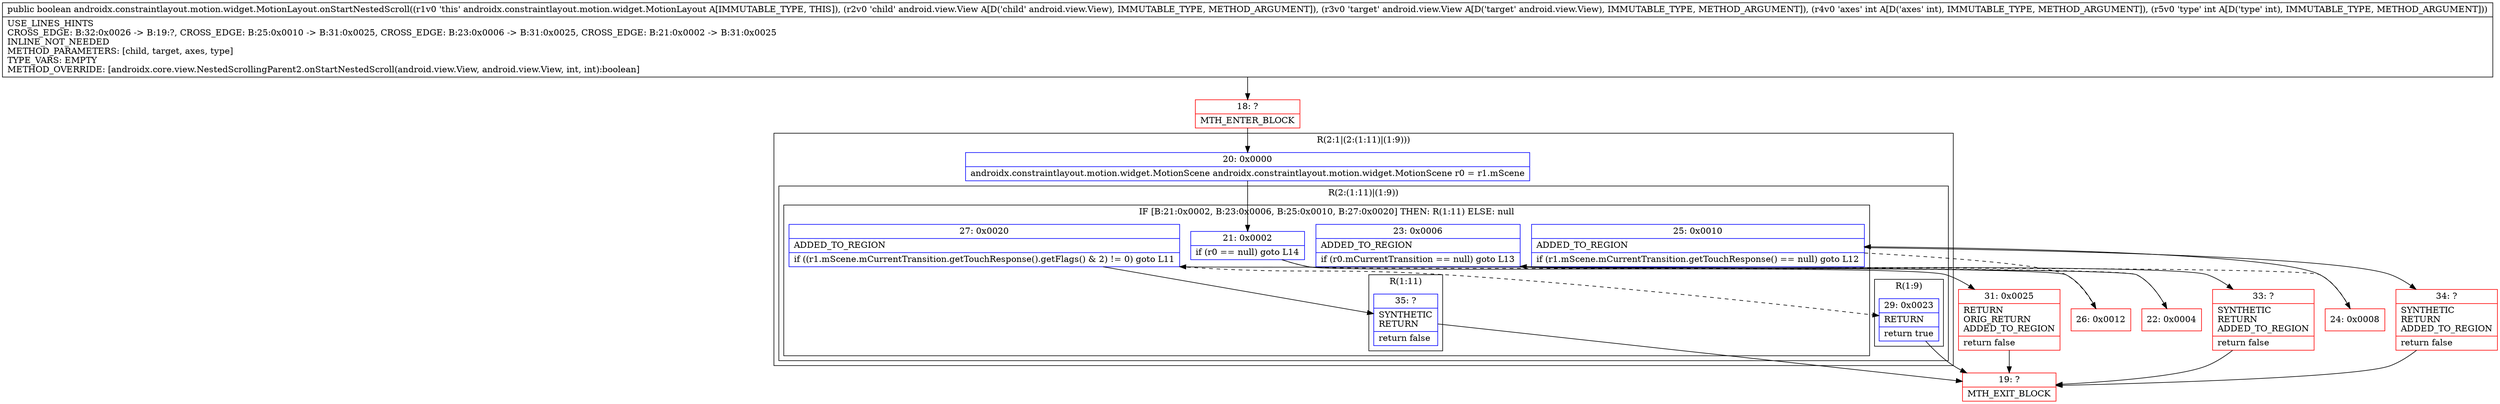 digraph "CFG forandroidx.constraintlayout.motion.widget.MotionLayout.onStartNestedScroll(Landroid\/view\/View;Landroid\/view\/View;II)Z" {
subgraph cluster_Region_714150116 {
label = "R(2:1|(2:(1:11)|(1:9)))";
node [shape=record,color=blue];
Node_20 [shape=record,label="{20\:\ 0x0000|androidx.constraintlayout.motion.widget.MotionScene androidx.constraintlayout.motion.widget.MotionScene r0 = r1.mScene\l}"];
subgraph cluster_Region_579745750 {
label = "R(2:(1:11)|(1:9))";
node [shape=record,color=blue];
subgraph cluster_IfRegion_642050531 {
label = "IF [B:21:0x0002, B:23:0x0006, B:25:0x0010, B:27:0x0020] THEN: R(1:11) ELSE: null";
node [shape=record,color=blue];
Node_21 [shape=record,label="{21\:\ 0x0002|if (r0 == null) goto L14\l}"];
Node_23 [shape=record,label="{23\:\ 0x0006|ADDED_TO_REGION\l|if (r0.mCurrentTransition == null) goto L13\l}"];
Node_25 [shape=record,label="{25\:\ 0x0010|ADDED_TO_REGION\l|if (r1.mScene.mCurrentTransition.getTouchResponse() == null) goto L12\l}"];
Node_27 [shape=record,label="{27\:\ 0x0020|ADDED_TO_REGION\l|if ((r1.mScene.mCurrentTransition.getTouchResponse().getFlags() & 2) != 0) goto L11\l}"];
subgraph cluster_Region_752893739 {
label = "R(1:11)";
node [shape=record,color=blue];
Node_35 [shape=record,label="{35\:\ ?|SYNTHETIC\lRETURN\l|return false\l}"];
}
}
subgraph cluster_Region_1106675824 {
label = "R(1:9)";
node [shape=record,color=blue];
Node_29 [shape=record,label="{29\:\ 0x0023|RETURN\l|return true\l}"];
}
}
}
Node_18 [shape=record,color=red,label="{18\:\ ?|MTH_ENTER_BLOCK\l}"];
Node_22 [shape=record,color=red,label="{22\:\ 0x0004}"];
Node_24 [shape=record,color=red,label="{24\:\ 0x0008}"];
Node_26 [shape=record,color=red,label="{26\:\ 0x0012}"];
Node_19 [shape=record,color=red,label="{19\:\ ?|MTH_EXIT_BLOCK\l}"];
Node_34 [shape=record,color=red,label="{34\:\ ?|SYNTHETIC\lRETURN\lADDED_TO_REGION\l|return false\l}"];
Node_33 [shape=record,color=red,label="{33\:\ ?|SYNTHETIC\lRETURN\lADDED_TO_REGION\l|return false\l}"];
Node_31 [shape=record,color=red,label="{31\:\ 0x0025|RETURN\lORIG_RETURN\lADDED_TO_REGION\l|return false\l}"];
MethodNode[shape=record,label="{public boolean androidx.constraintlayout.motion.widget.MotionLayout.onStartNestedScroll((r1v0 'this' androidx.constraintlayout.motion.widget.MotionLayout A[IMMUTABLE_TYPE, THIS]), (r2v0 'child' android.view.View A[D('child' android.view.View), IMMUTABLE_TYPE, METHOD_ARGUMENT]), (r3v0 'target' android.view.View A[D('target' android.view.View), IMMUTABLE_TYPE, METHOD_ARGUMENT]), (r4v0 'axes' int A[D('axes' int), IMMUTABLE_TYPE, METHOD_ARGUMENT]), (r5v0 'type' int A[D('type' int), IMMUTABLE_TYPE, METHOD_ARGUMENT]))  | USE_LINES_HINTS\lCROSS_EDGE: B:32:0x0026 \-\> B:19:?, CROSS_EDGE: B:25:0x0010 \-\> B:31:0x0025, CROSS_EDGE: B:23:0x0006 \-\> B:31:0x0025, CROSS_EDGE: B:21:0x0002 \-\> B:31:0x0025\lINLINE_NOT_NEEDED\lMETHOD_PARAMETERS: [child, target, axes, type]\lTYPE_VARS: EMPTY\lMETHOD_OVERRIDE: [androidx.core.view.NestedScrollingParent2.onStartNestedScroll(android.view.View, android.view.View, int, int):boolean]\l}"];
MethodNode -> Node_18;Node_20 -> Node_21;
Node_21 -> Node_22[style=dashed];
Node_21 -> Node_31;
Node_23 -> Node_24[style=dashed];
Node_23 -> Node_33;
Node_25 -> Node_26[style=dashed];
Node_25 -> Node_34;
Node_27 -> Node_29[style=dashed];
Node_27 -> Node_35;
Node_35 -> Node_19;
Node_29 -> Node_19;
Node_18 -> Node_20;
Node_22 -> Node_23;
Node_24 -> Node_25;
Node_26 -> Node_27;
Node_34 -> Node_19;
Node_33 -> Node_19;
Node_31 -> Node_19;
}

